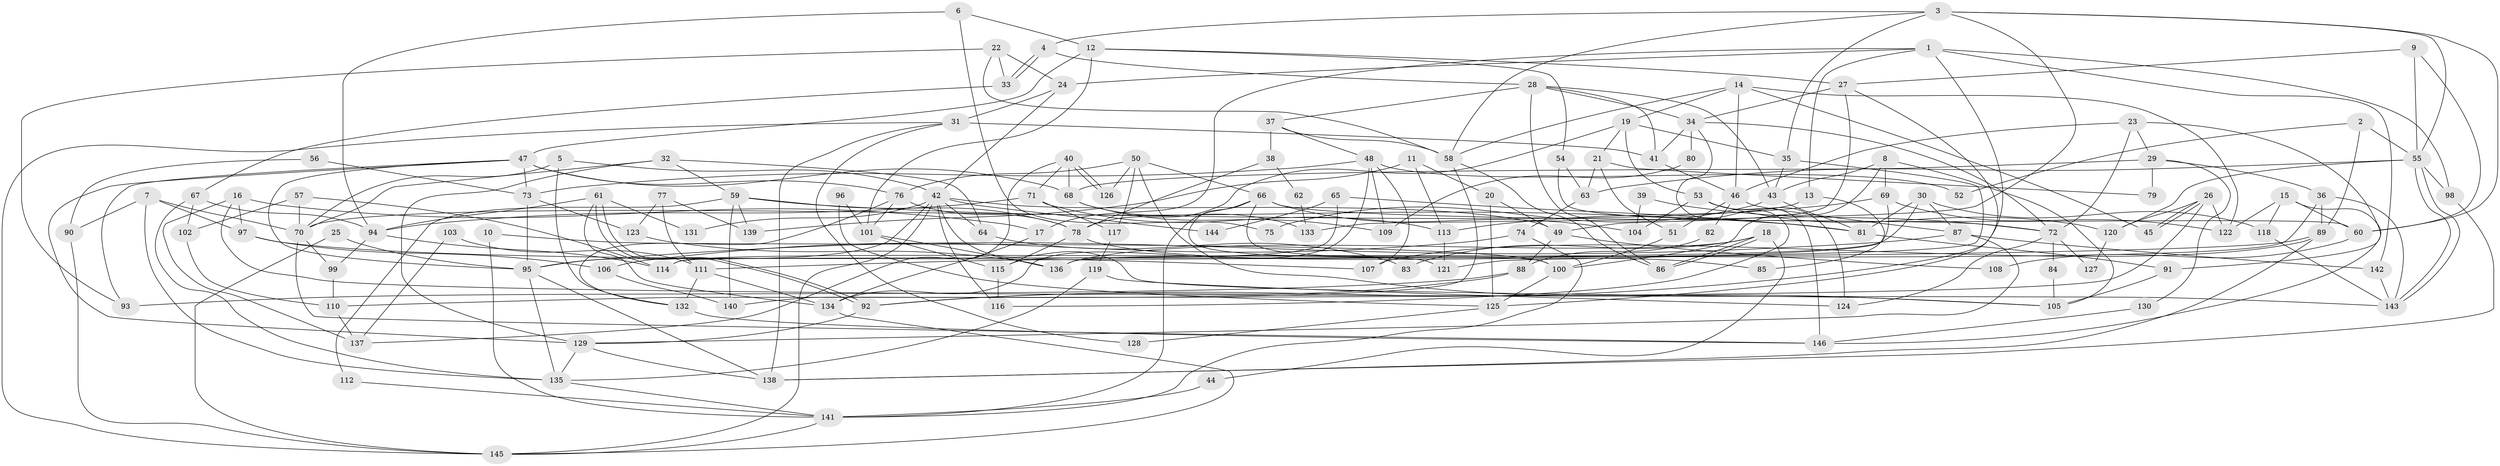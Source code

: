 // Generated by graph-tools (version 1.1) at 2025/11/02/27/25 16:11:22]
// undirected, 146 vertices, 292 edges
graph export_dot {
graph [start="1"]
  node [color=gray90,style=filled];
  1;
  2;
  3;
  4;
  5;
  6;
  7;
  8;
  9;
  10;
  11;
  12;
  13;
  14;
  15;
  16;
  17;
  18;
  19;
  20;
  21;
  22;
  23;
  24;
  25;
  26;
  27;
  28;
  29;
  30;
  31;
  32;
  33;
  34;
  35;
  36;
  37;
  38;
  39;
  40;
  41;
  42;
  43;
  44;
  45;
  46;
  47;
  48;
  49;
  50;
  51;
  52;
  53;
  54;
  55;
  56;
  57;
  58;
  59;
  60;
  61;
  62;
  63;
  64;
  65;
  66;
  67;
  68;
  69;
  70;
  71;
  72;
  73;
  74;
  75;
  76;
  77;
  78;
  79;
  80;
  81;
  82;
  83;
  84;
  85;
  86;
  87;
  88;
  89;
  90;
  91;
  92;
  93;
  94;
  95;
  96;
  97;
  98;
  99;
  100;
  101;
  102;
  103;
  104;
  105;
  106;
  107;
  108;
  109;
  110;
  111;
  112;
  113;
  114;
  115;
  116;
  117;
  118;
  119;
  120;
  121;
  122;
  123;
  124;
  125;
  126;
  127;
  128;
  129;
  130;
  131;
  132;
  133;
  134;
  135;
  136;
  137;
  138;
  139;
  140;
  141;
  142;
  143;
  144;
  145;
  146;
  1 -- 98;
  1 -- 24;
  1 -- 13;
  1 -- 17;
  1 -- 92;
  1 -- 142;
  2 -- 89;
  2 -- 55;
  2 -- 52;
  3 -- 4;
  3 -- 35;
  3 -- 55;
  3 -- 58;
  3 -- 60;
  3 -- 133;
  4 -- 33;
  4 -- 33;
  4 -- 28;
  5 -- 132;
  5 -- 42;
  5 -- 70;
  6 -- 94;
  6 -- 12;
  6 -- 75;
  7 -- 97;
  7 -- 70;
  7 -- 90;
  7 -- 135;
  8 -- 100;
  8 -- 105;
  8 -- 43;
  8 -- 69;
  9 -- 60;
  9 -- 55;
  9 -- 27;
  10 -- 100;
  10 -- 141;
  11 -- 113;
  11 -- 139;
  11 -- 20;
  12 -- 27;
  12 -- 47;
  12 -- 54;
  12 -- 101;
  13 -- 70;
  13 -- 85;
  14 -- 58;
  14 -- 46;
  14 -- 19;
  14 -- 45;
  14 -- 122;
  15 -- 122;
  15 -- 60;
  15 -- 118;
  15 -- 146;
  16 -- 17;
  16 -- 143;
  16 -- 97;
  16 -- 137;
  17 -- 134;
  18 -- 136;
  18 -- 86;
  18 -- 86;
  18 -- 44;
  18 -- 83;
  19 -- 53;
  19 -- 21;
  19 -- 35;
  19 -- 78;
  20 -- 125;
  20 -- 49;
  21 -- 63;
  21 -- 51;
  21 -- 79;
  22 -- 58;
  22 -- 33;
  22 -- 24;
  22 -- 93;
  23 -- 29;
  23 -- 46;
  23 -- 72;
  23 -- 91;
  24 -- 31;
  24 -- 42;
  25 -- 145;
  25 -- 95;
  26 -- 45;
  26 -- 45;
  26 -- 120;
  26 -- 110;
  26 -- 122;
  27 -- 49;
  27 -- 34;
  27 -- 125;
  28 -- 34;
  28 -- 86;
  28 -- 37;
  28 -- 41;
  28 -- 43;
  29 -- 36;
  29 -- 68;
  29 -- 79;
  29 -- 130;
  30 -- 87;
  30 -- 81;
  30 -- 114;
  30 -- 118;
  31 -- 138;
  31 -- 41;
  31 -- 128;
  31 -- 145;
  32 -- 129;
  32 -- 70;
  32 -- 59;
  32 -- 64;
  33 -- 67;
  34 -- 72;
  34 -- 41;
  34 -- 80;
  34 -- 116;
  35 -- 43;
  35 -- 114;
  36 -- 89;
  36 -- 143;
  36 -- 136;
  37 -- 48;
  37 -- 38;
  37 -- 58;
  38 -- 78;
  38 -- 62;
  39 -- 104;
  39 -- 72;
  40 -- 126;
  40 -- 126;
  40 -- 137;
  40 -- 68;
  40 -- 71;
  41 -- 46;
  42 -- 95;
  42 -- 49;
  42 -- 64;
  42 -- 105;
  42 -- 116;
  42 -- 131;
  42 -- 144;
  42 -- 145;
  43 -- 75;
  43 -- 81;
  44 -- 141;
  46 -- 87;
  46 -- 51;
  46 -- 82;
  47 -- 129;
  47 -- 93;
  47 -- 68;
  47 -- 73;
  47 -- 76;
  47 -- 95;
  48 -- 134;
  48 -- 73;
  48 -- 52;
  48 -- 107;
  48 -- 109;
  49 -- 88;
  49 -- 108;
  50 -- 105;
  50 -- 76;
  50 -- 66;
  50 -- 117;
  50 -- 126;
  51 -- 100;
  53 -- 124;
  53 -- 146;
  53 -- 104;
  53 -- 120;
  54 -- 63;
  54 -- 60;
  55 -- 143;
  55 -- 143;
  55 -- 63;
  55 -- 98;
  55 -- 120;
  56 -- 90;
  56 -- 73;
  57 -- 114;
  57 -- 70;
  57 -- 102;
  58 -- 86;
  58 -- 140;
  59 -- 78;
  59 -- 81;
  59 -- 112;
  59 -- 139;
  59 -- 140;
  60 -- 108;
  61 -- 92;
  61 -- 92;
  61 -- 94;
  61 -- 131;
  61 -- 134;
  62 -- 133;
  63 -- 74;
  64 -- 83;
  65 -- 81;
  65 -- 115;
  65 -- 144;
  66 -- 141;
  66 -- 72;
  66 -- 100;
  66 -- 104;
  66 -- 121;
  67 -- 135;
  67 -- 94;
  67 -- 102;
  68 -- 109;
  68 -- 133;
  69 -- 122;
  69 -- 113;
  69 -- 121;
  70 -- 99;
  70 -- 146;
  71 -- 113;
  71 -- 94;
  71 -- 117;
  72 -- 84;
  72 -- 124;
  72 -- 127;
  73 -- 95;
  73 -- 123;
  74 -- 141;
  74 -- 106;
  76 -- 78;
  76 -- 101;
  76 -- 132;
  77 -- 111;
  77 -- 123;
  77 -- 139;
  78 -- 115;
  78 -- 85;
  80 -- 109;
  81 -- 91;
  82 -- 88;
  84 -- 105;
  87 -- 142;
  87 -- 129;
  87 -- 95;
  88 -- 92;
  88 -- 93;
  89 -- 111;
  89 -- 138;
  89 -- 107;
  90 -- 145;
  91 -- 105;
  92 -- 129;
  94 -- 114;
  94 -- 99;
  95 -- 135;
  95 -- 138;
  96 -- 101;
  96 -- 125;
  97 -- 107;
  97 -- 106;
  98 -- 138;
  99 -- 110;
  100 -- 125;
  101 -- 115;
  101 -- 136;
  102 -- 110;
  103 -- 137;
  103 -- 111;
  106 -- 140;
  110 -- 137;
  111 -- 132;
  111 -- 134;
  112 -- 141;
  113 -- 121;
  115 -- 116;
  117 -- 119;
  118 -- 143;
  119 -- 135;
  119 -- 124;
  120 -- 127;
  123 -- 136;
  125 -- 128;
  129 -- 135;
  129 -- 138;
  130 -- 146;
  132 -- 146;
  134 -- 145;
  135 -- 141;
  141 -- 145;
  142 -- 143;
}
